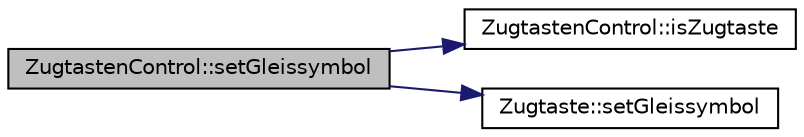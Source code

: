 digraph "ZugtastenControl::setGleissymbol"
{
 // LATEX_PDF_SIZE
  edge [fontname="Helvetica",fontsize="10",labelfontname="Helvetica",labelfontsize="10"];
  node [fontname="Helvetica",fontsize="10",shape=record];
  rankdir="LR";
  Node1 [label="ZugtastenControl::setGleissymbol",height=0.2,width=0.4,color="black", fillcolor="grey75", style="filled", fontcolor="black",tooltip=" "];
  Node1 -> Node2 [color="midnightblue",fontsize="10",style="solid",fontname="Helvetica"];
  Node2 [label="ZugtastenControl::isZugtaste",height=0.2,width=0.4,color="black", fillcolor="white", style="filled",URL="$class_zugtasten_control.html#a9375a8fd26c7c677375048cca8a90fb5",tooltip=" "];
  Node1 -> Node3 [color="midnightblue",fontsize="10",style="solid",fontname="Helvetica"];
  Node3 [label="Zugtaste::setGleissymbol",height=0.2,width=0.4,color="black", fillcolor="white", style="filled",URL="$class_zugtaste.html#aa3876ff3dea3ca22ea67e3650a833f58",tooltip=" "];
}
